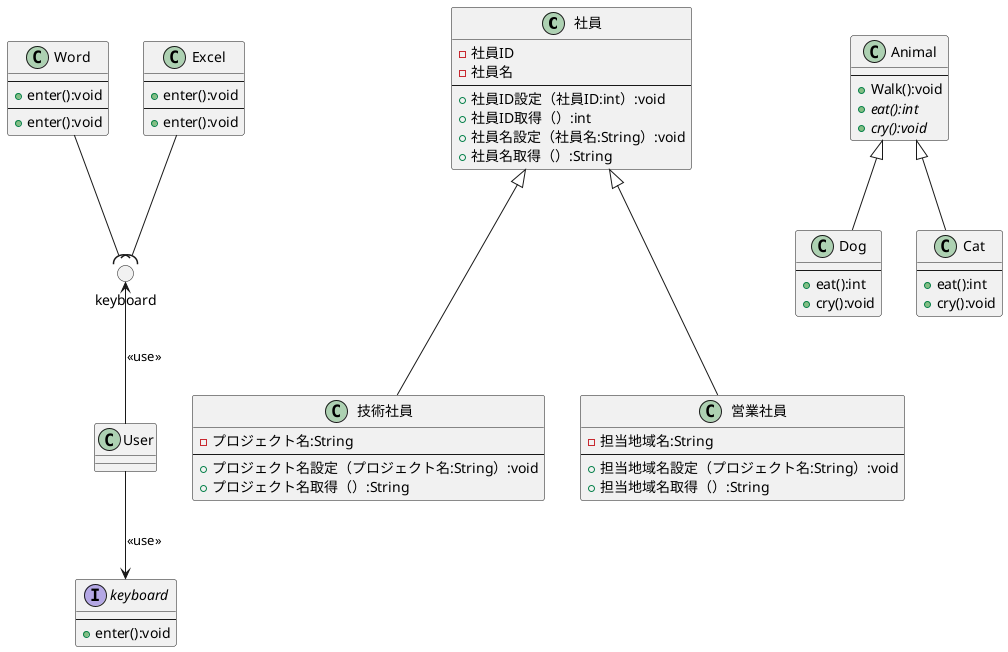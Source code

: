 @startuml
class 社員{
- 社員ID
- 社員名
---
+ 社員ID設定（社員ID:int）:void
+ 社員ID取得（）:int
+ 社員名設定（社員名:String）:void
+ 社員名取得（）:String
}
class 技術社員{
- プロジェクト名:String
---
+ プロジェクト名設定（プロジェクト名:String）:void
+ プロジェクト名取得（）:String
}
class 営業社員{
- 担当地域名:String
---
+ 担当地域名設定（プロジェクト名:String）:void
+ 担当地域名取得（）:String
}
社員<|--down- 技術社員
社員<|--down- 営業社員

class Animal {
---
+ Walk():void
+ {abstract} eat():int
+ {abstract} cry():void
}
class Dog {
---
+ eat():int
+ cry():void
}
class Cat {
---
+ eat():int
+ cry():void
}
Animal <|-down- Dog
Animal <|-down- Cat

class Word {
---
+ enter():void
}
class Excel {
---
+ enter():void
}
interface keyboard {
' <<interface>>
---
+ enter():void
}
' keyboard <|.. Word
' keyboard <|.. Excel
class User {
}
keyboard <-up- User:<< use >>
class Word {
---
+ enter():void
}
class Excel {
---
+ enter():void
}
circle "keyboard" as I1
Word --( I1
Excel --( I1 
class User {
}
I1 <-- User:<< use >>
@enduml